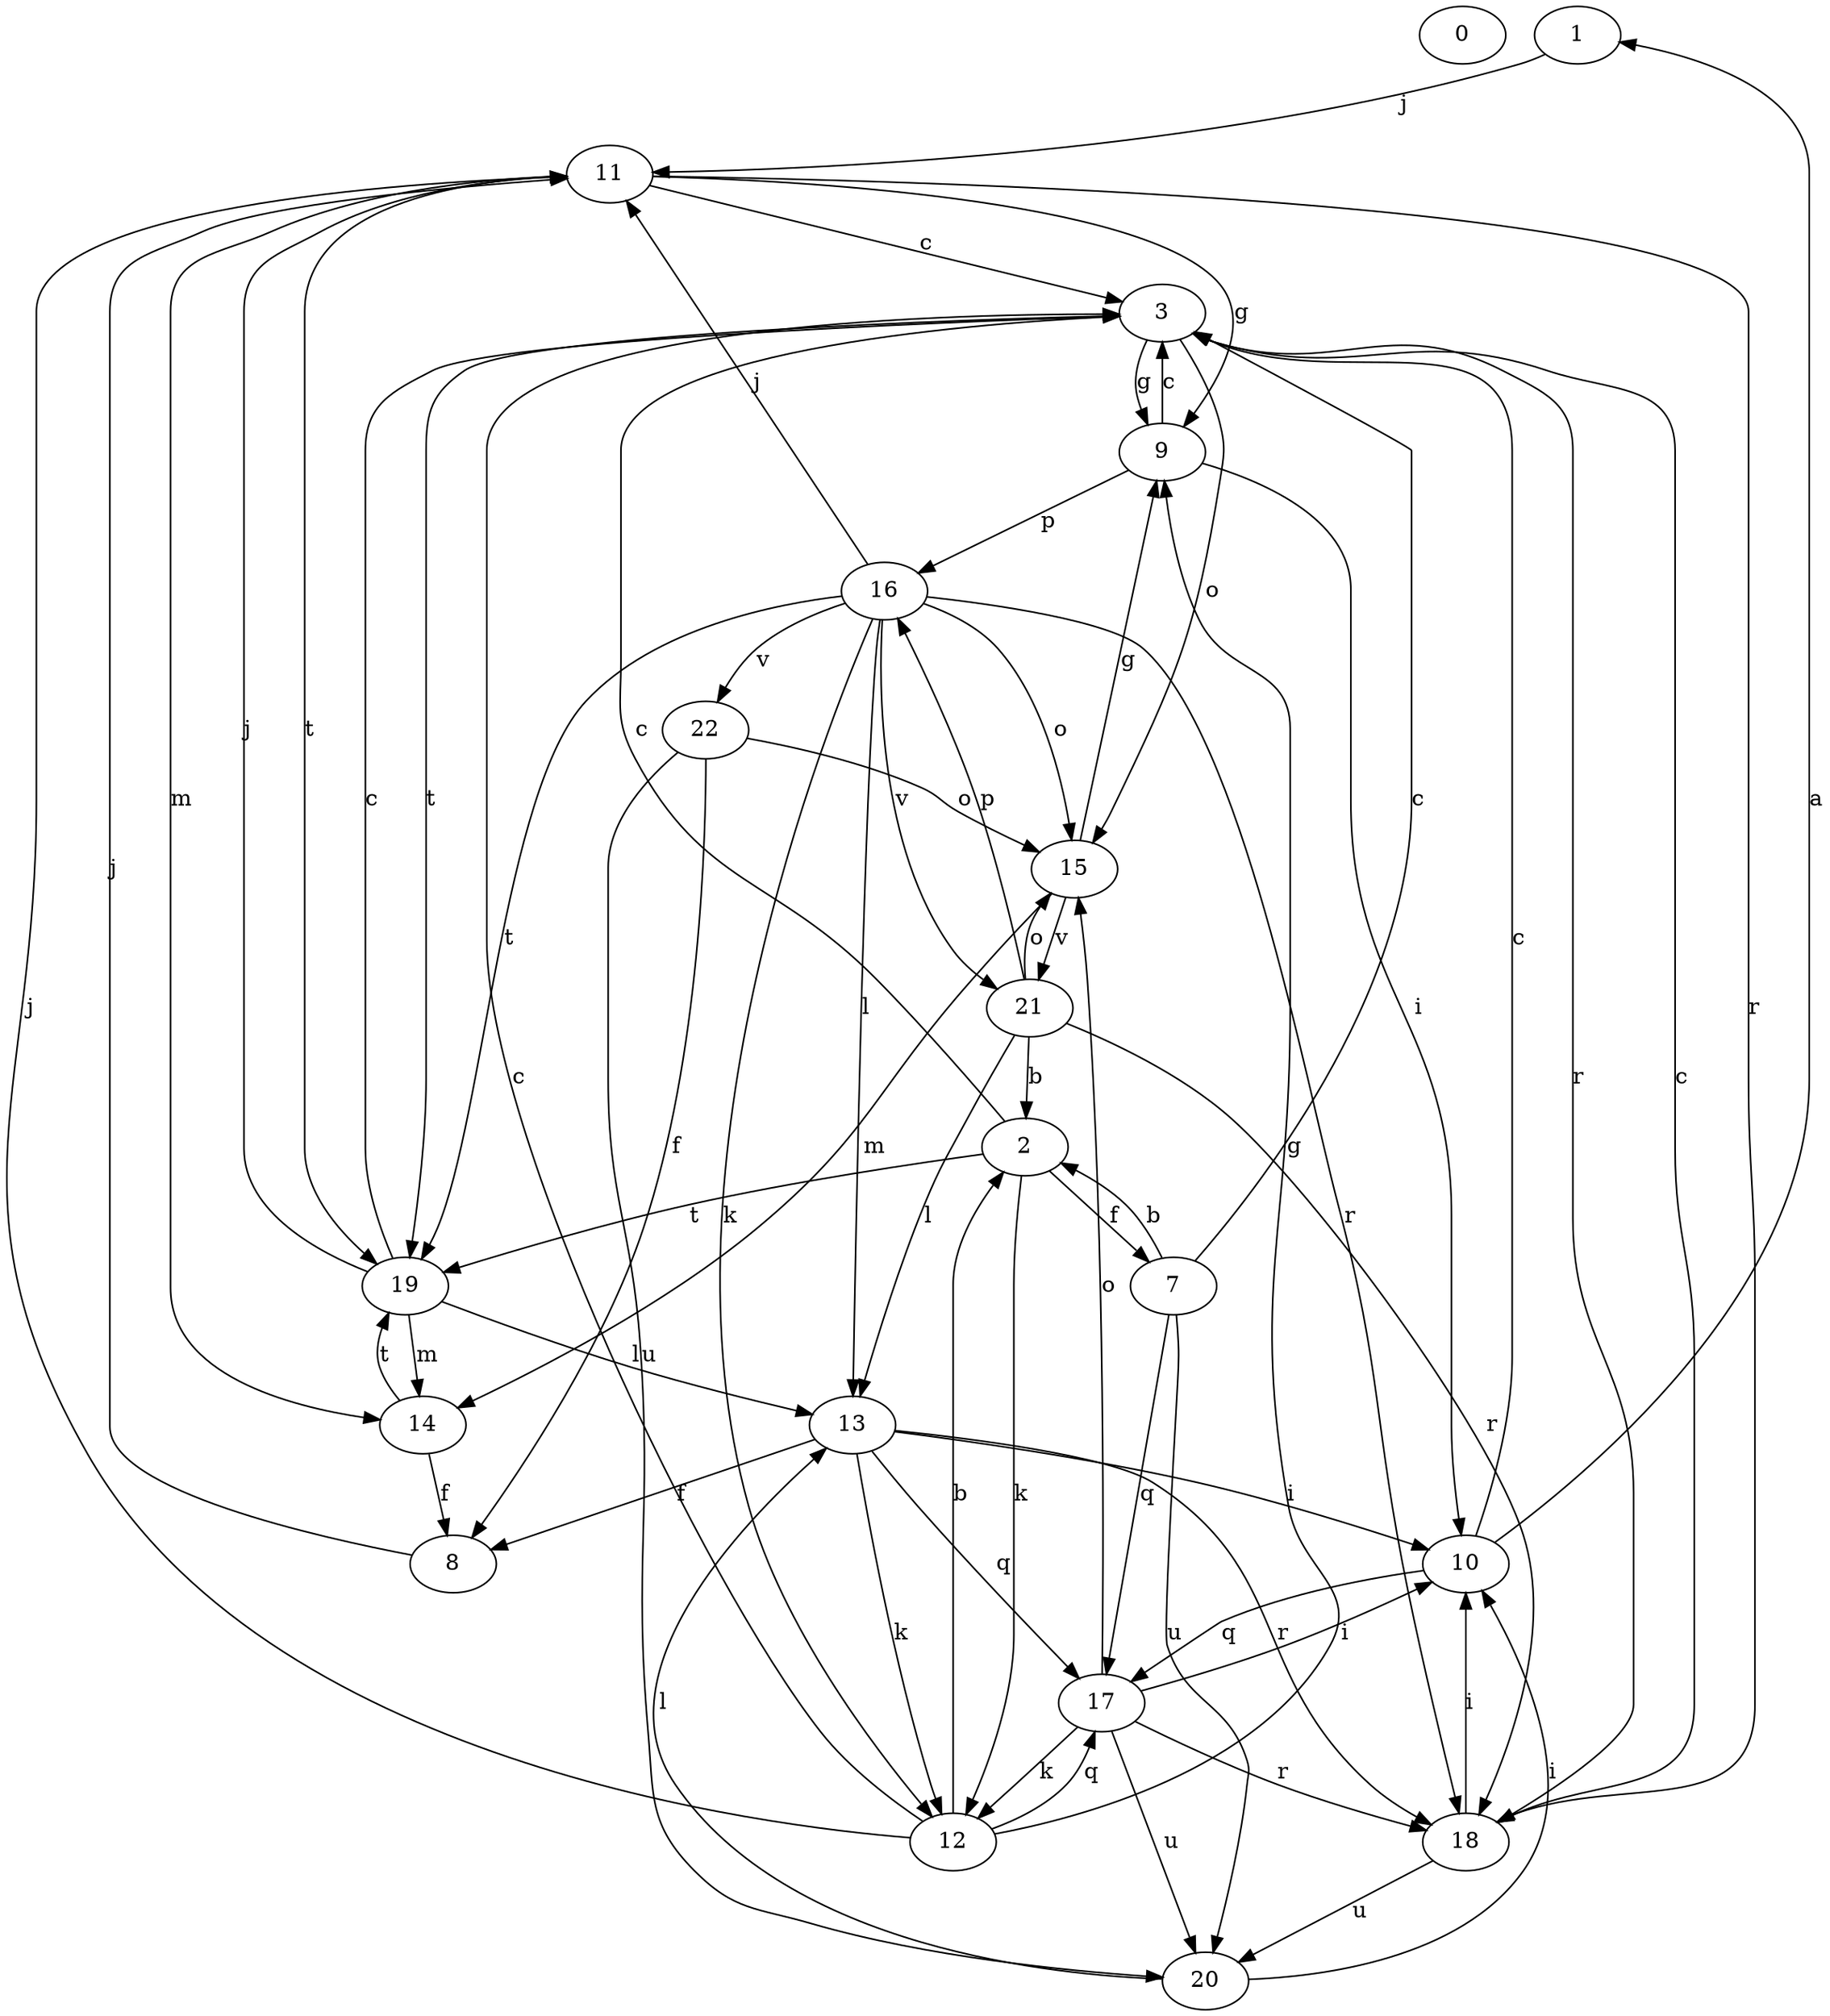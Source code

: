 strict digraph  {
0;
1;
2;
3;
7;
8;
9;
10;
11;
12;
13;
14;
15;
16;
17;
18;
19;
20;
21;
22;
1 -> 11  [label=j];
2 -> 3  [label=c];
2 -> 7  [label=f];
2 -> 12  [label=k];
2 -> 19  [label=t];
3 -> 9  [label=g];
3 -> 15  [label=o];
3 -> 18  [label=r];
3 -> 19  [label=t];
7 -> 2  [label=b];
7 -> 3  [label=c];
7 -> 17  [label=q];
7 -> 20  [label=u];
8 -> 11  [label=j];
9 -> 3  [label=c];
9 -> 10  [label=i];
9 -> 16  [label=p];
10 -> 1  [label=a];
10 -> 3  [label=c];
10 -> 17  [label=q];
11 -> 3  [label=c];
11 -> 9  [label=g];
11 -> 14  [label=m];
11 -> 18  [label=r];
11 -> 19  [label=t];
12 -> 2  [label=b];
12 -> 3  [label=c];
12 -> 9  [label=g];
12 -> 11  [label=j];
12 -> 17  [label=q];
13 -> 8  [label=f];
13 -> 10  [label=i];
13 -> 12  [label=k];
13 -> 17  [label=q];
13 -> 18  [label=r];
14 -> 8  [label=f];
14 -> 19  [label=t];
15 -> 9  [label=g];
15 -> 14  [label=m];
15 -> 21  [label=v];
16 -> 11  [label=j];
16 -> 12  [label=k];
16 -> 13  [label=l];
16 -> 15  [label=o];
16 -> 18  [label=r];
16 -> 19  [label=t];
16 -> 21  [label=v];
16 -> 22  [label=v];
17 -> 10  [label=i];
17 -> 12  [label=k];
17 -> 15  [label=o];
17 -> 18  [label=r];
17 -> 20  [label=u];
18 -> 3  [label=c];
18 -> 10  [label=i];
18 -> 20  [label=u];
19 -> 3  [label=c];
19 -> 11  [label=j];
19 -> 13  [label=l];
19 -> 14  [label=m];
20 -> 10  [label=i];
20 -> 13  [label=l];
21 -> 2  [label=b];
21 -> 13  [label=l];
21 -> 15  [label=o];
21 -> 16  [label=p];
21 -> 18  [label=r];
22 -> 8  [label=f];
22 -> 15  [label=o];
22 -> 20  [label=u];
}
